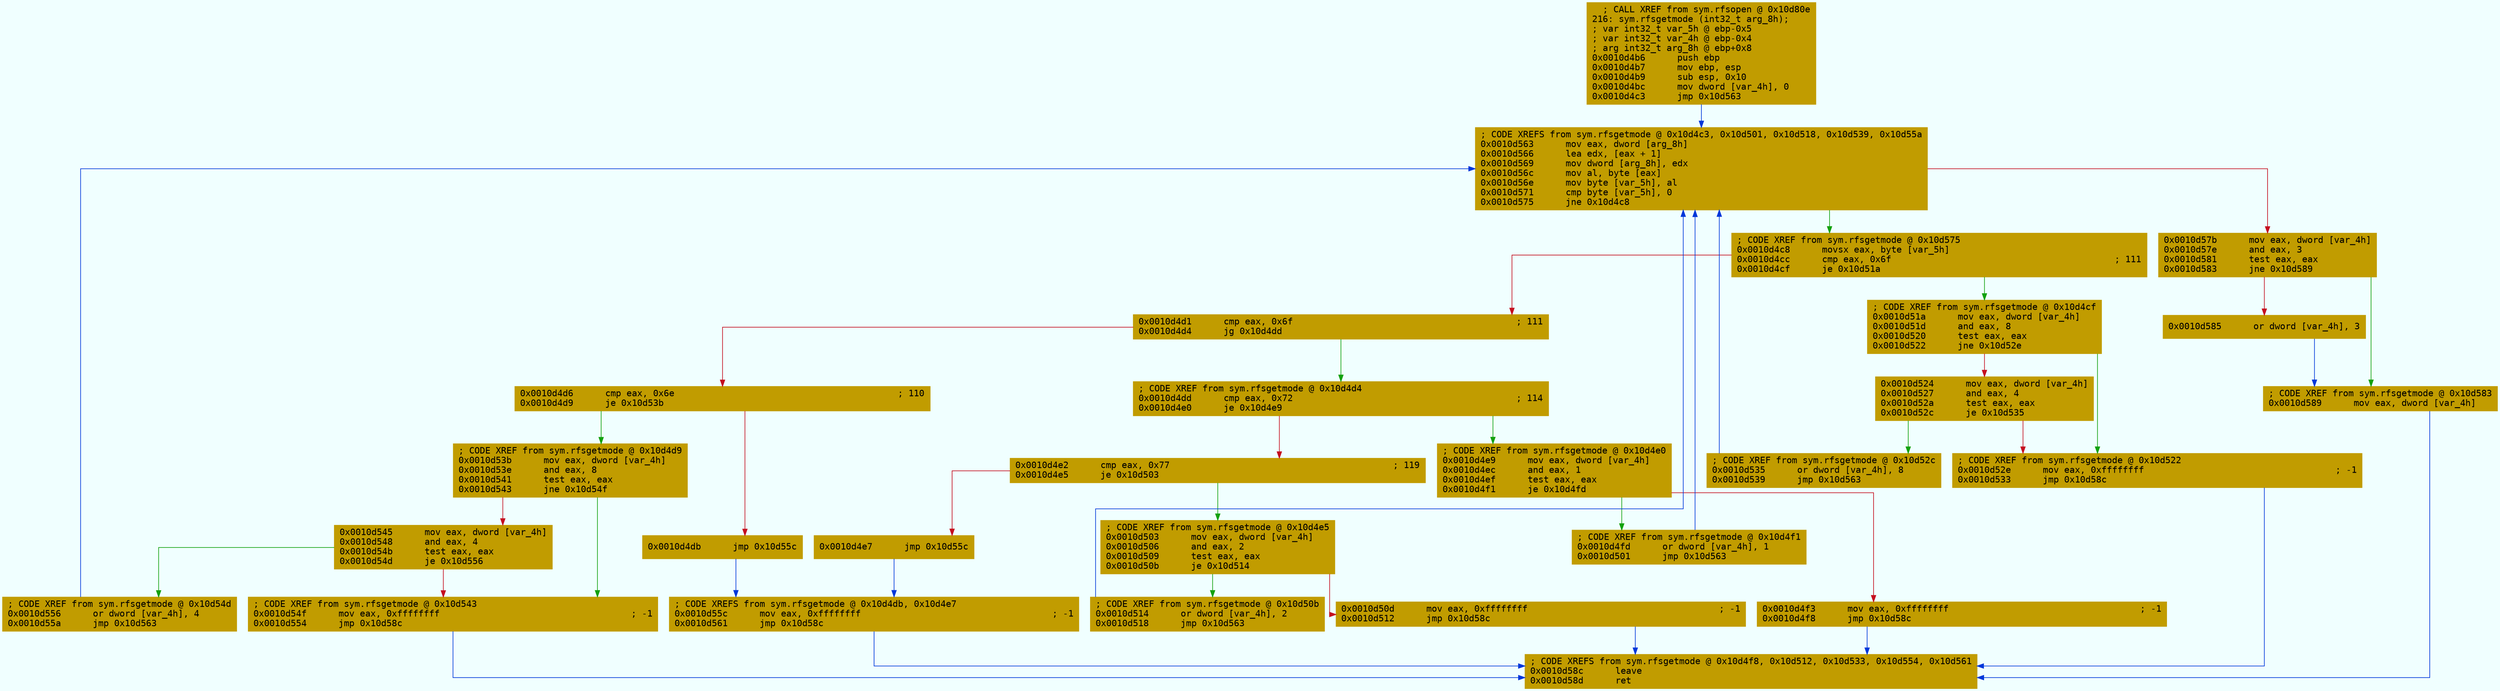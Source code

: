 digraph code {
	graph [bgcolor=azure fontsize=8 fontname="Courier" splines="ortho"];
	node [fillcolor=gray style=filled shape=box];
	edge [arrowhead="normal"];
	"0x0010d4b6" [URL="sym.rfsgetmode/0x0010d4b6", fillcolor="#c19c00",color="#c19c00", fontname="Courier",label="  ; CALL XREF from sym.rfsopen @ 0x10d80e\l216: sym.rfsgetmode (int32_t arg_8h);\l; var int32_t var_5h @ ebp-0x5\l; var int32_t var_4h @ ebp-0x4\l; arg int32_t arg_8h @ ebp+0x8\l0x0010d4b6      push ebp\l0x0010d4b7      mov ebp, esp\l0x0010d4b9      sub esp, 0x10\l0x0010d4bc      mov dword [var_4h], 0\l0x0010d4c3      jmp 0x10d563\l"]
	"0x0010d4c8" [URL="sym.rfsgetmode/0x0010d4c8", fillcolor="#c19c00",color="#c19c00", fontname="Courier",label="; CODE XREF from sym.rfsgetmode @ 0x10d575\l0x0010d4c8      movsx eax, byte [var_5h]\l0x0010d4cc      cmp eax, 0x6f                                          ; 111\l0x0010d4cf      je 0x10d51a\l"]
	"0x0010d4d1" [URL="sym.rfsgetmode/0x0010d4d1", fillcolor="#c19c00",color="#c19c00", fontname="Courier",label="0x0010d4d1      cmp eax, 0x6f                                          ; 111\l0x0010d4d4      jg 0x10d4dd\l"]
	"0x0010d4d6" [URL="sym.rfsgetmode/0x0010d4d6", fillcolor="#c19c00",color="#c19c00", fontname="Courier",label="0x0010d4d6      cmp eax, 0x6e                                          ; 110\l0x0010d4d9      je 0x10d53b\l"]
	"0x0010d4db" [URL="sym.rfsgetmode/0x0010d4db", fillcolor="#c19c00",color="#c19c00", fontname="Courier",label="0x0010d4db      jmp 0x10d55c\l"]
	"0x0010d4dd" [URL="sym.rfsgetmode/0x0010d4dd", fillcolor="#c19c00",color="#c19c00", fontname="Courier",label="; CODE XREF from sym.rfsgetmode @ 0x10d4d4\l0x0010d4dd      cmp eax, 0x72                                          ; 114\l0x0010d4e0      je 0x10d4e9\l"]
	"0x0010d4e2" [URL="sym.rfsgetmode/0x0010d4e2", fillcolor="#c19c00",color="#c19c00", fontname="Courier",label="0x0010d4e2      cmp eax, 0x77                                          ; 119\l0x0010d4e5      je 0x10d503\l"]
	"0x0010d4e7" [URL="sym.rfsgetmode/0x0010d4e7", fillcolor="#c19c00",color="#c19c00", fontname="Courier",label="0x0010d4e7      jmp 0x10d55c\l"]
	"0x0010d4e9" [URL="sym.rfsgetmode/0x0010d4e9", fillcolor="#c19c00",color="#c19c00", fontname="Courier",label="; CODE XREF from sym.rfsgetmode @ 0x10d4e0\l0x0010d4e9      mov eax, dword [var_4h]\l0x0010d4ec      and eax, 1\l0x0010d4ef      test eax, eax\l0x0010d4f1      je 0x10d4fd\l"]
	"0x0010d4f3" [URL="sym.rfsgetmode/0x0010d4f3", fillcolor="#c19c00",color="#c19c00", fontname="Courier",label="0x0010d4f3      mov eax, 0xffffffff                                    ; -1\l0x0010d4f8      jmp 0x10d58c\l"]
	"0x0010d4fd" [URL="sym.rfsgetmode/0x0010d4fd", fillcolor="#c19c00",color="#c19c00", fontname="Courier",label="; CODE XREF from sym.rfsgetmode @ 0x10d4f1\l0x0010d4fd      or dword [var_4h], 1\l0x0010d501      jmp 0x10d563\l"]
	"0x0010d503" [URL="sym.rfsgetmode/0x0010d503", fillcolor="#c19c00",color="#c19c00", fontname="Courier",label="; CODE XREF from sym.rfsgetmode @ 0x10d4e5\l0x0010d503      mov eax, dword [var_4h]\l0x0010d506      and eax, 2\l0x0010d509      test eax, eax\l0x0010d50b      je 0x10d514\l"]
	"0x0010d50d" [URL="sym.rfsgetmode/0x0010d50d", fillcolor="#c19c00",color="#c19c00", fontname="Courier",label="0x0010d50d      mov eax, 0xffffffff                                    ; -1\l0x0010d512      jmp 0x10d58c\l"]
	"0x0010d514" [URL="sym.rfsgetmode/0x0010d514", fillcolor="#c19c00",color="#c19c00", fontname="Courier",label="; CODE XREF from sym.rfsgetmode @ 0x10d50b\l0x0010d514      or dword [var_4h], 2\l0x0010d518      jmp 0x10d563\l"]
	"0x0010d51a" [URL="sym.rfsgetmode/0x0010d51a", fillcolor="#c19c00",color="#c19c00", fontname="Courier",label="; CODE XREF from sym.rfsgetmode @ 0x10d4cf\l0x0010d51a      mov eax, dword [var_4h]\l0x0010d51d      and eax, 8\l0x0010d520      test eax, eax\l0x0010d522      jne 0x10d52e\l"]
	"0x0010d524" [URL="sym.rfsgetmode/0x0010d524", fillcolor="#c19c00",color="#c19c00", fontname="Courier",label="0x0010d524      mov eax, dword [var_4h]\l0x0010d527      and eax, 4\l0x0010d52a      test eax, eax\l0x0010d52c      je 0x10d535\l"]
	"0x0010d52e" [URL="sym.rfsgetmode/0x0010d52e", fillcolor="#c19c00",color="#c19c00", fontname="Courier",label="; CODE XREF from sym.rfsgetmode @ 0x10d522\l0x0010d52e      mov eax, 0xffffffff                                    ; -1\l0x0010d533      jmp 0x10d58c\l"]
	"0x0010d535" [URL="sym.rfsgetmode/0x0010d535", fillcolor="#c19c00",color="#c19c00", fontname="Courier",label="; CODE XREF from sym.rfsgetmode @ 0x10d52c\l0x0010d535      or dword [var_4h], 8\l0x0010d539      jmp 0x10d563\l"]
	"0x0010d53b" [URL="sym.rfsgetmode/0x0010d53b", fillcolor="#c19c00",color="#c19c00", fontname="Courier",label="; CODE XREF from sym.rfsgetmode @ 0x10d4d9\l0x0010d53b      mov eax, dword [var_4h]\l0x0010d53e      and eax, 8\l0x0010d541      test eax, eax\l0x0010d543      jne 0x10d54f\l"]
	"0x0010d545" [URL="sym.rfsgetmode/0x0010d545", fillcolor="#c19c00",color="#c19c00", fontname="Courier",label="0x0010d545      mov eax, dword [var_4h]\l0x0010d548      and eax, 4\l0x0010d54b      test eax, eax\l0x0010d54d      je 0x10d556\l"]
	"0x0010d54f" [URL="sym.rfsgetmode/0x0010d54f", fillcolor="#c19c00",color="#c19c00", fontname="Courier",label="; CODE XREF from sym.rfsgetmode @ 0x10d543\l0x0010d54f      mov eax, 0xffffffff                                    ; -1\l0x0010d554      jmp 0x10d58c\l"]
	"0x0010d556" [URL="sym.rfsgetmode/0x0010d556", fillcolor="#c19c00",color="#c19c00", fontname="Courier",label="; CODE XREF from sym.rfsgetmode @ 0x10d54d\l0x0010d556      or dword [var_4h], 4\l0x0010d55a      jmp 0x10d563\l"]
	"0x0010d55c" [URL="sym.rfsgetmode/0x0010d55c", fillcolor="#c19c00",color="#c19c00", fontname="Courier",label="; CODE XREFS from sym.rfsgetmode @ 0x10d4db, 0x10d4e7\l0x0010d55c      mov eax, 0xffffffff                                    ; -1\l0x0010d561      jmp 0x10d58c\l"]
	"0x0010d563" [URL="sym.rfsgetmode/0x0010d563", fillcolor="#c19c00",color="#c19c00", fontname="Courier",label="; CODE XREFS from sym.rfsgetmode @ 0x10d4c3, 0x10d501, 0x10d518, 0x10d539, 0x10d55a\l0x0010d563      mov eax, dword [arg_8h]\l0x0010d566      lea edx, [eax + 1]\l0x0010d569      mov dword [arg_8h], edx\l0x0010d56c      mov al, byte [eax]\l0x0010d56e      mov byte [var_5h], al\l0x0010d571      cmp byte [var_5h], 0\l0x0010d575      jne 0x10d4c8\l"]
	"0x0010d57b" [URL="sym.rfsgetmode/0x0010d57b", fillcolor="#c19c00",color="#c19c00", fontname="Courier",label="0x0010d57b      mov eax, dword [var_4h]\l0x0010d57e      and eax, 3\l0x0010d581      test eax, eax\l0x0010d583      jne 0x10d589\l"]
	"0x0010d585" [URL="sym.rfsgetmode/0x0010d585", fillcolor="#c19c00",color="#c19c00", fontname="Courier",label="0x0010d585      or dword [var_4h], 3\l"]
	"0x0010d589" [URL="sym.rfsgetmode/0x0010d589", fillcolor="#c19c00",color="#c19c00", fontname="Courier",label="; CODE XREF from sym.rfsgetmode @ 0x10d583\l0x0010d589      mov eax, dword [var_4h]\l"]
	"0x0010d58c" [URL="sym.rfsgetmode/0x0010d58c", fillcolor="#c19c00",color="#c19c00", fontname="Courier",label="; CODE XREFS from sym.rfsgetmode @ 0x10d4f8, 0x10d512, 0x10d533, 0x10d554, 0x10d561\l0x0010d58c      leave\l0x0010d58d      ret\l"]
        "0x0010d4b6" -> "0x0010d563" [color="#0037da"];
        "0x0010d4c8" -> "0x0010d51a" [color="#13a10e"];
        "0x0010d4c8" -> "0x0010d4d1" [color="#c50f1f"];
        "0x0010d4d1" -> "0x0010d4dd" [color="#13a10e"];
        "0x0010d4d1" -> "0x0010d4d6" [color="#c50f1f"];
        "0x0010d4d6" -> "0x0010d53b" [color="#13a10e"];
        "0x0010d4d6" -> "0x0010d4db" [color="#c50f1f"];
        "0x0010d4db" -> "0x0010d55c" [color="#0037da"];
        "0x0010d4dd" -> "0x0010d4e9" [color="#13a10e"];
        "0x0010d4dd" -> "0x0010d4e2" [color="#c50f1f"];
        "0x0010d4e2" -> "0x0010d503" [color="#13a10e"];
        "0x0010d4e2" -> "0x0010d4e7" [color="#c50f1f"];
        "0x0010d4e7" -> "0x0010d55c" [color="#0037da"];
        "0x0010d4e9" -> "0x0010d4fd" [color="#13a10e"];
        "0x0010d4e9" -> "0x0010d4f3" [color="#c50f1f"];
        "0x0010d4f3" -> "0x0010d58c" [color="#0037da"];
        "0x0010d4fd" -> "0x0010d563" [color="#0037da"];
        "0x0010d503" -> "0x0010d514" [color="#13a10e"];
        "0x0010d503" -> "0x0010d50d" [color="#c50f1f"];
        "0x0010d50d" -> "0x0010d58c" [color="#0037da"];
        "0x0010d514" -> "0x0010d563" [color="#0037da"];
        "0x0010d51a" -> "0x0010d52e" [color="#13a10e"];
        "0x0010d51a" -> "0x0010d524" [color="#c50f1f"];
        "0x0010d524" -> "0x0010d535" [color="#13a10e"];
        "0x0010d524" -> "0x0010d52e" [color="#c50f1f"];
        "0x0010d52e" -> "0x0010d58c" [color="#0037da"];
        "0x0010d535" -> "0x0010d563" [color="#0037da"];
        "0x0010d53b" -> "0x0010d54f" [color="#13a10e"];
        "0x0010d53b" -> "0x0010d545" [color="#c50f1f"];
        "0x0010d545" -> "0x0010d556" [color="#13a10e"];
        "0x0010d545" -> "0x0010d54f" [color="#c50f1f"];
        "0x0010d54f" -> "0x0010d58c" [color="#0037da"];
        "0x0010d556" -> "0x0010d563" [color="#0037da"];
        "0x0010d55c" -> "0x0010d58c" [color="#0037da"];
        "0x0010d563" -> "0x0010d4c8" [color="#13a10e"];
        "0x0010d563" -> "0x0010d57b" [color="#c50f1f"];
        "0x0010d57b" -> "0x0010d589" [color="#13a10e"];
        "0x0010d57b" -> "0x0010d585" [color="#c50f1f"];
        "0x0010d585" -> "0x0010d589" [color="#0037da"];
        "0x0010d589" -> "0x0010d58c" [color="#0037da"];
}
